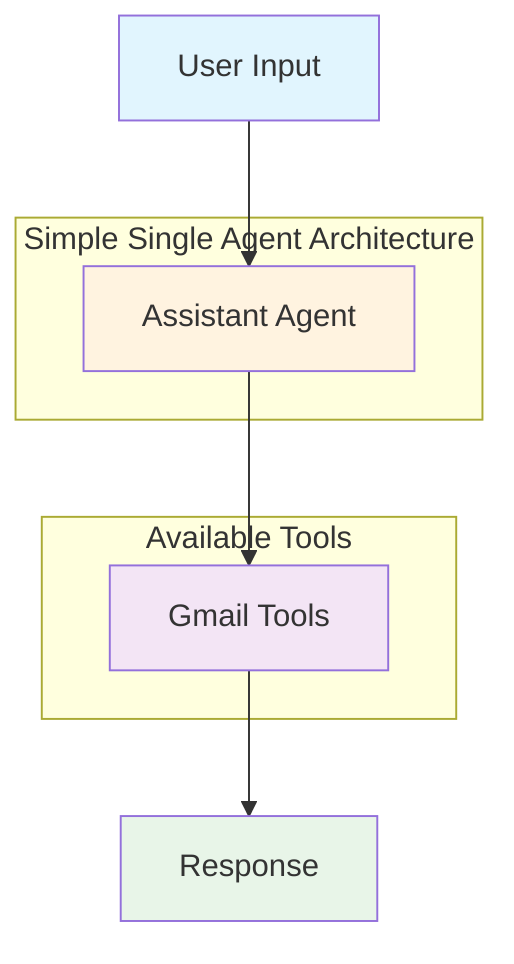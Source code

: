 graph TD
    A[User Input] --> B[Assistant Agent]
    B --> C[Gmail Tools]
    C --> D[Response]
    
    subgraph "Simple Single Agent Architecture"
        B
    end
    
    subgraph "Available Tools"
        C
    end
    
    style A fill:#e1f5fe
    style D fill:#e8f5e8
    style B fill:#fff3e0
    style C fill:#f3e5f5